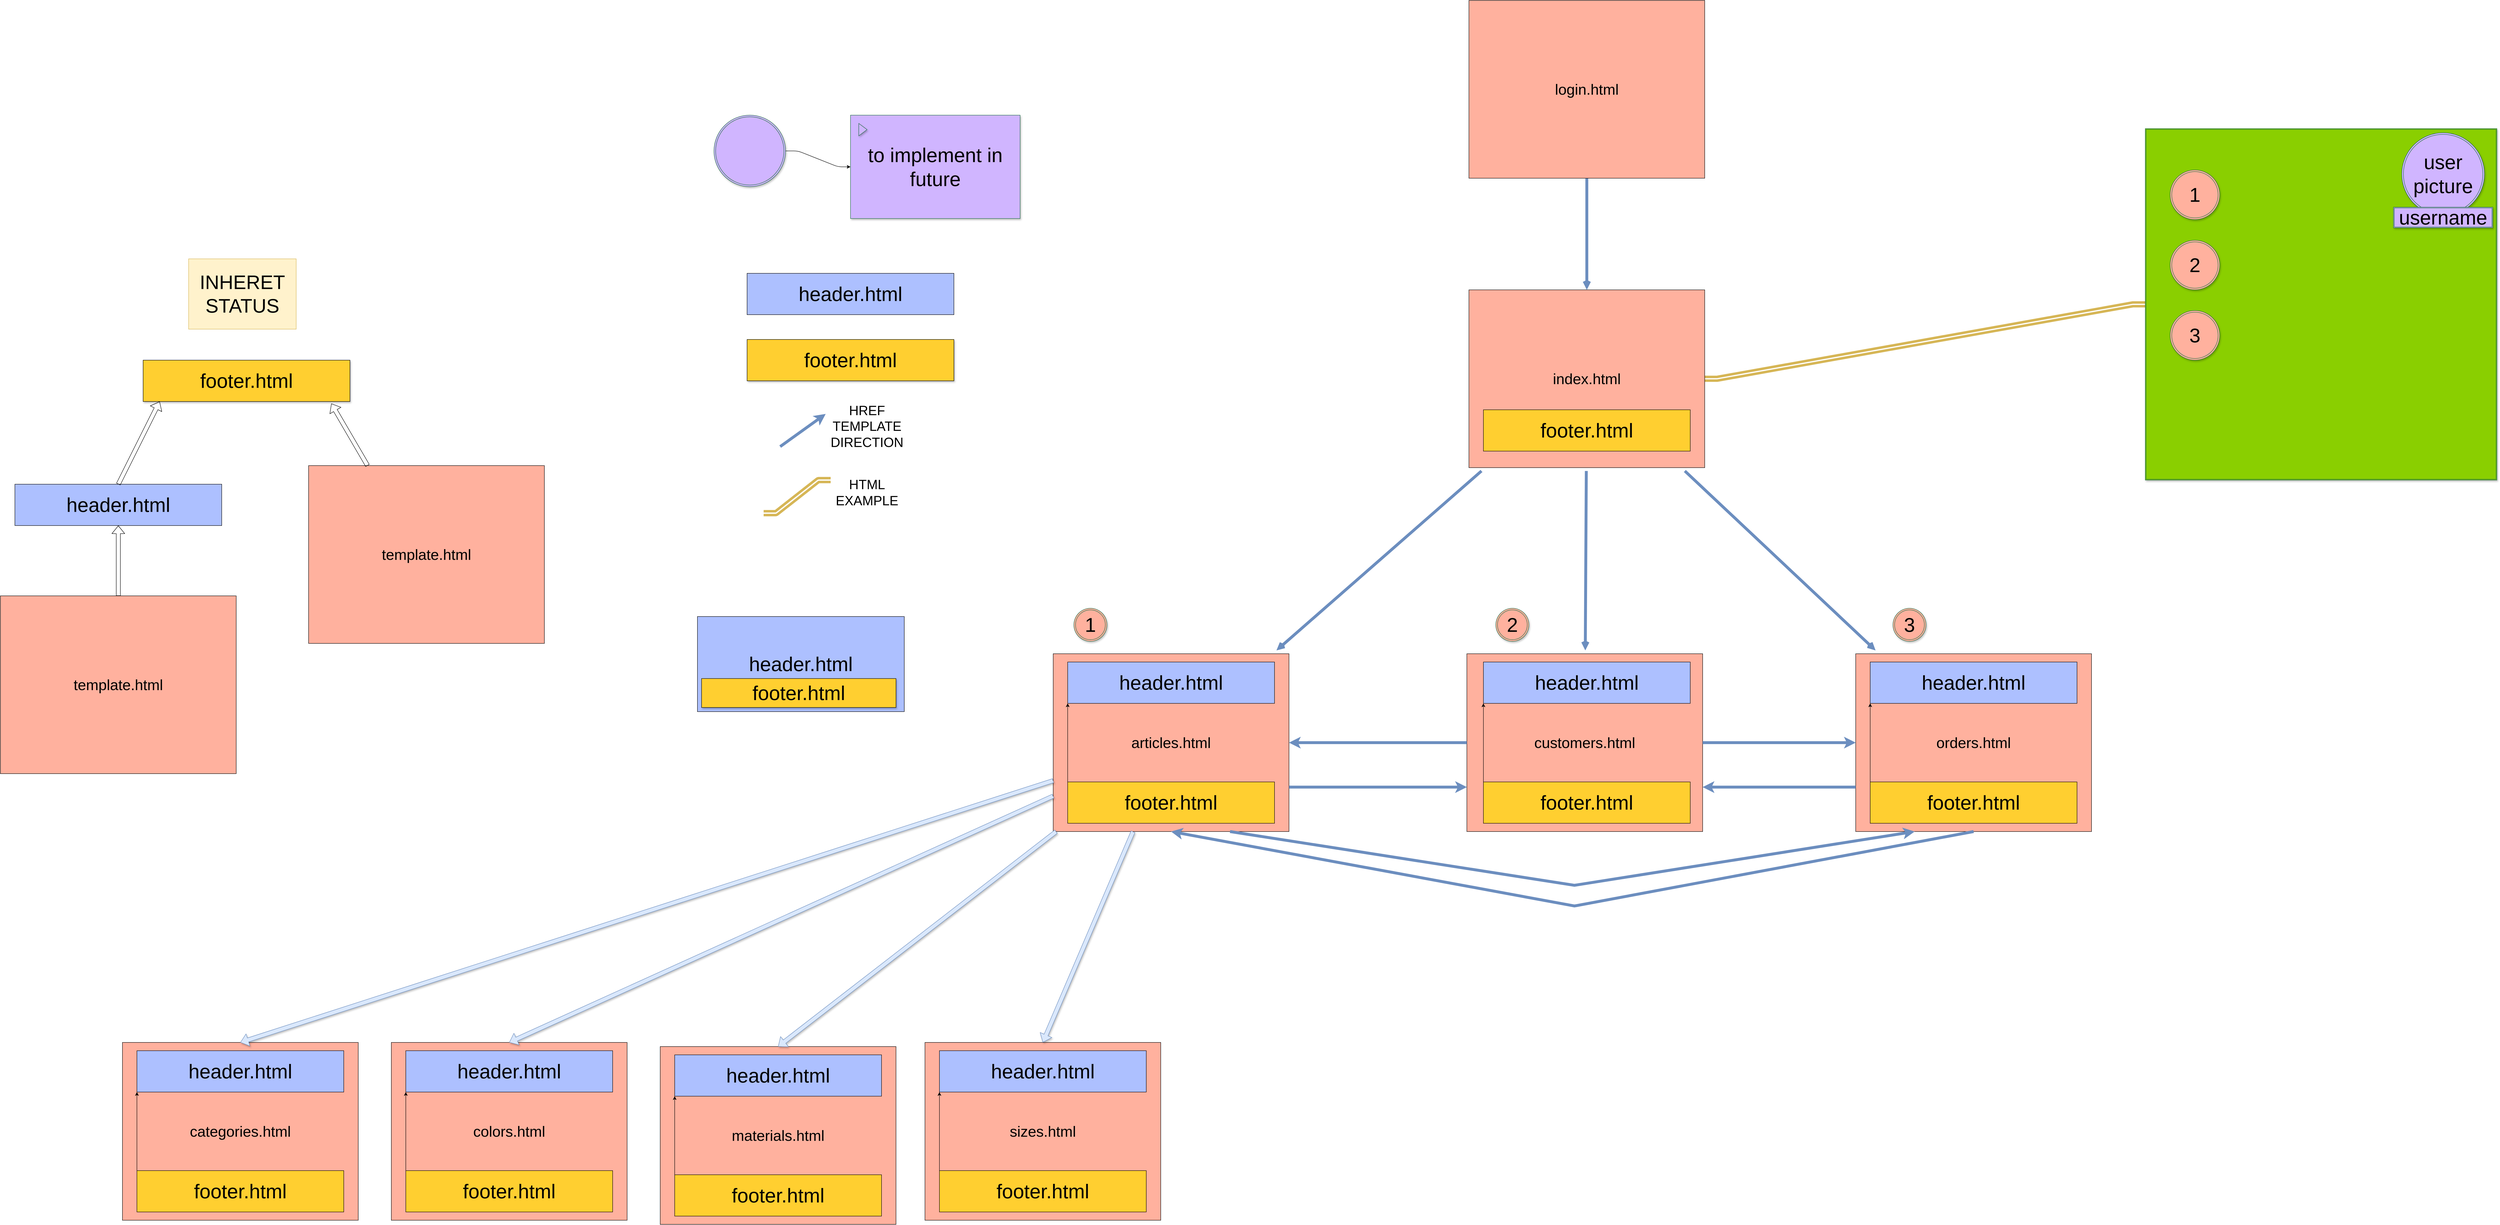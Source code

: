 <mxfile pages="1">
    <diagram id="yOtjCvt9NFVpBaILGM7R" name="Página-1">
        <mxGraphModel dx="7858" dy="2573" grid="1" gridSize="10" guides="1" tooltips="1" connect="1" arrows="1" fold="1" page="0" pageScale="1" pageWidth="827" pageHeight="1169" math="0" shadow="0">
            <root>
                <mxCell id="0"/>
                <mxCell id="1" parent="0"/>
                <mxCell id="221" style="rounded=0;orthogonalLoop=1;jettySize=auto;html=1;exitX=0.5;exitY=1;exitDx=0;exitDy=0;entryX=0.5;entryY=0;entryDx=0;entryDy=0;fontSize=36;endArrow=open;sourcePerimeterSpacing=8;targetPerimeterSpacing=8;fillColor=#dae8fc;strokeColor=#6c8ebf;strokeWidth=7;" parent="1" source="210" target="211" edge="1">
                    <mxGeometry relative="1" as="geometry"/>
                </mxCell>
                <mxCell id="210" value="&lt;font style=&quot;font-size: 36px;&quot;&gt;login.html&lt;/font&gt;" style="rounded=0;whiteSpace=wrap;html=1;fillColor=#FFB19E;" parent="1" vertex="1">
                    <mxGeometry x="-105" y="-1140" width="570" height="430" as="geometry"/>
                </mxCell>
                <mxCell id="213" style="rounded=0;orthogonalLoop=1;jettySize=auto;html=1;fontSize=36;endArrow=open;sourcePerimeterSpacing=8;targetPerimeterSpacing=8;fillColor=#dae8fc;strokeColor=#6c8ebf;strokeWidth=7;" parent="1" source="211" target="212" edge="1">
                    <mxGeometry relative="1" as="geometry"/>
                </mxCell>
                <mxCell id="217" style="rounded=0;orthogonalLoop=1;jettySize=auto;html=1;fontSize=36;endArrow=open;sourcePerimeterSpacing=8;targetPerimeterSpacing=8;fillColor=#dae8fc;strokeColor=#6c8ebf;strokeWidth=7;" parent="1" source="211" target="216" edge="1">
                    <mxGeometry relative="1" as="geometry"/>
                </mxCell>
                <mxCell id="220" style="rounded=0;orthogonalLoop=1;jettySize=auto;html=1;fontSize=36;endArrow=open;sourcePerimeterSpacing=8;targetPerimeterSpacing=8;fillColor=#dae8fc;strokeColor=#6c8ebf;strokeWidth=7;" parent="1" source="211" target="219" edge="1">
                    <mxGeometry relative="1" as="geometry"/>
                </mxCell>
                <mxCell id="234" style="edgeStyle=entityRelationEdgeStyle;html=1;exitX=1;exitY=0.5;exitDx=0;exitDy=0;entryX=0;entryY=0.5;entryDx=0;entryDy=0;fontSize=48;elbow=vertical;strokeColor=#d6b656;fillColor=#fff2cc;strokeWidth=6;endArrow=oval;endFill=1;startArrow=diamondThin;startFill=1;shape=link;" parent="1" source="211" target="231" edge="1">
                    <mxGeometry relative="1" as="geometry"/>
                </mxCell>
                <mxCell id="222" value="&lt;font style=&quot;font-size: 48px;&quot;&gt;header.html&lt;/font&gt;" style="rounded=0;whiteSpace=wrap;html=1;fillColor=#ADC0FF;" parent="1" vertex="1">
                    <mxGeometry x="-1850" y="-480" width="500" height="100" as="geometry"/>
                </mxCell>
                <mxCell id="226" value="&lt;font style=&quot;font-size: 48px;&quot;&gt;footer.html&lt;/font&gt;" style="rounded=0;whiteSpace=wrap;html=1;shadow=1;fillColor=#FFCF30;" parent="1" vertex="1">
                    <mxGeometry x="-1850" y="-320" width="500" height="100" as="geometry"/>
                </mxCell>
                <mxCell id="231" value="" style="shape=ext;double=1;whiteSpace=wrap;html=1;aspect=fixed;shadow=1;strokeColor=#206E47;fontSize=48;fillColor=#8ACF00;" parent="1" vertex="1">
                    <mxGeometry x="1530" y="-830" width="850" height="850" as="geometry"/>
                </mxCell>
                <mxCell id="235" value="" style="group" parent="1" vertex="1" connectable="0">
                    <mxGeometry x="-105" y="-440" width="570" height="430" as="geometry"/>
                </mxCell>
                <mxCell id="211" value="&lt;font style=&quot;font-size: 36px;&quot;&gt;index.html&lt;/font&gt;" style="rounded=0;whiteSpace=wrap;html=1;fillColor=#FFB19E;" parent="235" vertex="1">
                    <mxGeometry width="570" height="430" as="geometry"/>
                </mxCell>
                <mxCell id="230" value="&lt;font style=&quot;font-size: 48px;&quot;&gt;footer.html&lt;/font&gt;" style="rounded=0;whiteSpace=wrap;html=1;fillColor=#FFCF30;" parent="235" vertex="1">
                    <mxGeometry x="35" y="290" width="500" height="100" as="geometry"/>
                </mxCell>
                <mxCell id="236" value="" style="group" parent="1" vertex="1" connectable="0">
                    <mxGeometry x="830" y="440" width="570" height="430" as="geometry"/>
                </mxCell>
                <mxCell id="219" value="&lt;font style=&quot;font-size: 36px;&quot;&gt;orders.html&lt;br&gt;&lt;/font&gt;" style="rounded=0;whiteSpace=wrap;html=1;fontSize=36;fillColor=#FFB19E;" parent="236" vertex="1">
                    <mxGeometry width="570" height="430" as="geometry"/>
                </mxCell>
                <mxCell id="225" value="&lt;font style=&quot;font-size: 48px;&quot;&gt;header.html&lt;/font&gt;" style="rounded=0;whiteSpace=wrap;html=1;fillColor=#ADC0FF;" parent="236" vertex="1">
                    <mxGeometry x="35" y="20" width="500" height="100" as="geometry"/>
                </mxCell>
                <mxCell id="282" style="edgeStyle=none;html=1;exitX=0;exitY=0;exitDx=0;exitDy=0;entryX=0;entryY=1;entryDx=0;entryDy=0;" parent="236" source="229" target="225" edge="1">
                    <mxGeometry relative="1" as="geometry"/>
                </mxCell>
                <mxCell id="229" value="&lt;font style=&quot;font-size: 48px;&quot;&gt;footer.html&lt;/font&gt;" style="rounded=0;whiteSpace=wrap;html=1;fillColor=#FFCF30;" parent="236" vertex="1">
                    <mxGeometry x="35" y="310" width="500" height="100" as="geometry"/>
                </mxCell>
                <mxCell id="237" value="" style="group" parent="1" vertex="1" connectable="0">
                    <mxGeometry x="-110" y="440" width="570" height="430" as="geometry"/>
                </mxCell>
                <mxCell id="216" value="customers.html" style="rounded=0;whiteSpace=wrap;html=1;fontSize=36;fillColor=#FFB19E;" parent="237" vertex="1">
                    <mxGeometry width="570" height="430" as="geometry"/>
                </mxCell>
                <mxCell id="224" value="&lt;font style=&quot;font-size: 48px;&quot;&gt;header.html&lt;/font&gt;" style="rounded=0;whiteSpace=wrap;html=1;fillColor=#ADC0FF;" parent="237" vertex="1">
                    <mxGeometry x="40" y="20" width="500" height="100" as="geometry"/>
                </mxCell>
                <mxCell id="281" style="edgeStyle=none;html=1;exitX=0;exitY=0;exitDx=0;exitDy=0;entryX=0;entryY=1;entryDx=0;entryDy=0;" parent="237" source="228" target="224" edge="1">
                    <mxGeometry relative="1" as="geometry"/>
                </mxCell>
                <mxCell id="228" value="&lt;font style=&quot;font-size: 48px;&quot;&gt;footer.html&lt;/font&gt;" style="rounded=0;whiteSpace=wrap;html=1;fillColor=#FFCF30;" parent="237" vertex="1">
                    <mxGeometry x="40" y="310" width="500" height="100" as="geometry"/>
                </mxCell>
                <mxCell id="238" value="" style="group" parent="1" vertex="1" connectable="0">
                    <mxGeometry x="-1110" y="440" width="570" height="430" as="geometry"/>
                </mxCell>
                <mxCell id="212" value="articles.html" style="rounded=0;whiteSpace=wrap;html=1;fontSize=36;fillColor=#FFB19E;" parent="238" vertex="1">
                    <mxGeometry width="570" height="430" as="geometry"/>
                </mxCell>
                <mxCell id="223" value="&lt;font style=&quot;font-size: 48px;&quot;&gt;header.html&lt;/font&gt;" style="rounded=0;whiteSpace=wrap;html=1;fillColor=#ADC0FF;" parent="238" vertex="1">
                    <mxGeometry x="35" y="20" width="500" height="100" as="geometry"/>
                </mxCell>
                <mxCell id="280" style="edgeStyle=none;html=1;exitX=0;exitY=0;exitDx=0;exitDy=0;entryX=0;entryY=1;entryDx=0;entryDy=0;" parent="238" source="227" target="223" edge="1">
                    <mxGeometry relative="1" as="geometry"/>
                </mxCell>
                <mxCell id="227" value="&lt;font style=&quot;font-size: 48px;&quot;&gt;footer.html&lt;/font&gt;" style="rounded=0;whiteSpace=wrap;html=1;fillColor=#FFCF30;" parent="238" vertex="1">
                    <mxGeometry x="35" y="310" width="500" height="100" as="geometry"/>
                </mxCell>
                <mxCell id="240" value="1" style="ellipse;shape=doubleEllipse;whiteSpace=wrap;html=1;aspect=fixed;shadow=1;strokeColor=#206E47;fontSize=48;fillColor=#FFB19E;" parent="1" vertex="1">
                    <mxGeometry x="1590" y="-730" width="120" height="120" as="geometry"/>
                </mxCell>
                <mxCell id="242" value="2" style="ellipse;shape=doubleEllipse;whiteSpace=wrap;html=1;aspect=fixed;shadow=1;strokeColor=#206E47;fontSize=48;fillColor=#FFB19E;" parent="1" vertex="1">
                    <mxGeometry x="1590" y="-560" width="120" height="120" as="geometry"/>
                </mxCell>
                <mxCell id="243" value="3" style="ellipse;shape=doubleEllipse;whiteSpace=wrap;html=1;aspect=fixed;shadow=1;strokeColor=#206E47;fontSize=48;fillColor=#FFB19E;" parent="1" vertex="1">
                    <mxGeometry x="1590" y="-390" width="120" height="120" as="geometry"/>
                </mxCell>
                <mxCell id="244" value="1" style="ellipse;shape=doubleEllipse;whiteSpace=wrap;html=1;aspect=fixed;shadow=1;strokeColor=#206E47;fontSize=48;fillColor=#FFB19E;" parent="1" vertex="1">
                    <mxGeometry x="-1060" y="330" width="80" height="80" as="geometry"/>
                </mxCell>
                <mxCell id="245" value="2" style="ellipse;shape=doubleEllipse;whiteSpace=wrap;html=1;aspect=fixed;shadow=1;strokeColor=#206E47;fontSize=48;fillColor=#FFB19E;" parent="1" vertex="1">
                    <mxGeometry x="-40" y="330" width="80" height="80" as="geometry"/>
                </mxCell>
                <mxCell id="246" value="3" style="ellipse;shape=doubleEllipse;whiteSpace=wrap;html=1;aspect=fixed;shadow=1;strokeColor=#206E47;fontSize=48;fillColor=#FFB19E;" parent="1" vertex="1">
                    <mxGeometry x="920" y="330" width="80" height="80" as="geometry"/>
                </mxCell>
                <mxCell id="254" value="user picture" style="ellipse;shape=doubleEllipse;whiteSpace=wrap;html=1;aspect=fixed;shadow=1;strokeColor=#206E47;fontSize=48;fillColor=#D0B5FF;" parent="1" vertex="1">
                    <mxGeometry x="2150" y="-820" width="200" height="200" as="geometry"/>
                </mxCell>
                <mxCell id="258" value="username" style="shape=ext;double=1;rounded=0;whiteSpace=wrap;html=1;shadow=1;strokeColor=#206E47;fontSize=48;fillColor=#D0B5FF;" parent="1" vertex="1">
                    <mxGeometry x="2130" y="-640" width="240" height="50" as="geometry"/>
                </mxCell>
                <mxCell id="260" style="edgeStyle=entityRelationEdgeStyle;html=1;exitX=1;exitY=0.5;exitDx=0;exitDy=0;strokeColor=#000000;fontSize=48;elbow=vertical;" parent="1" source="259" target="261" edge="1">
                    <mxGeometry relative="1" as="geometry">
                        <mxPoint x="1940" y="-1164" as="targetPoint"/>
                    </mxGeometry>
                </mxCell>
                <mxCell id="259" value="" style="ellipse;shape=doubleEllipse;whiteSpace=wrap;html=1;aspect=fixed;shadow=1;strokeColor=#206E47;fontSize=48;fillColor=#D0B5FF;" parent="1" vertex="1">
                    <mxGeometry x="-1930" y="-862.5" width="173" height="173" as="geometry"/>
                </mxCell>
                <mxCell id="261" value="to implement in future" style="html=1;whiteSpace=wrap;container=1;recursiveResize=0;collapsible=0;shadow=1;strokeColor=#206E47;fontSize=48;fillColor=#D0B5FF;" parent="1" vertex="1">
                    <mxGeometry x="-1600" y="-862.5" width="410" height="250" as="geometry"/>
                </mxCell>
                <mxCell id="262" value="" style="triangle;html=1;whiteSpace=wrap;shadow=1;strokeColor=#206E47;fontSize=48;fillColor=#D0B5FF;" parent="261" vertex="1">
                    <mxGeometry x="20" y="20" width="20" height="30" as="geometry"/>
                </mxCell>
                <mxCell id="266" style="rounded=0;orthogonalLoop=1;jettySize=auto;html=1;exitX=1;exitY=0.75;exitDx=0;exitDy=0;entryX=0;entryY=0.75;entryDx=0;entryDy=0;endArrow=classic;endFill=0;strokeWidth=7;fillColor=#dae8fc;strokeColor=#6c8ebf;" parent="1" source="212" target="216" edge="1">
                    <mxGeometry relative="1" as="geometry"/>
                </mxCell>
                <mxCell id="267" style="rounded=0;orthogonalLoop=1;jettySize=auto;html=1;exitX=0;exitY=0.5;exitDx=0;exitDy=0;entryX=1;entryY=0.5;entryDx=0;entryDy=0;endArrow=classic;endFill=0;strokeWidth=7;fillColor=#dae8fc;strokeColor=#6c8ebf;" parent="1" source="216" target="212" edge="1">
                    <mxGeometry relative="1" as="geometry">
                        <mxPoint x="-110" y="800" as="sourcePoint"/>
                        <mxPoint x="-540" y="800" as="targetPoint"/>
                    </mxGeometry>
                </mxCell>
                <mxCell id="268" style="rounded=0;orthogonalLoop=1;jettySize=auto;html=1;exitX=0;exitY=0.75;exitDx=0;exitDy=0;endArrow=classic;endFill=0;strokeWidth=7;entryX=1;entryY=0.75;entryDx=0;entryDy=0;fillColor=#dae8fc;strokeColor=#6c8ebf;" parent="1" source="219" target="216" edge="1">
                    <mxGeometry relative="1" as="geometry">
                        <mxPoint x="840" y="730" as="sourcePoint"/>
                        <mxPoint x="460" y="730" as="targetPoint"/>
                    </mxGeometry>
                </mxCell>
                <mxCell id="269" style="rounded=0;orthogonalLoop=1;jettySize=auto;html=1;exitX=1;exitY=0.5;exitDx=0;exitDy=0;endArrow=classic;endFill=0;strokeWidth=7;entryX=0;entryY=0.5;entryDx=0;entryDy=0;fillColor=#dae8fc;strokeColor=#6c8ebf;" parent="1" source="216" target="219" edge="1">
                    <mxGeometry relative="1" as="geometry">
                        <mxPoint x="465" y="710" as="sourcePoint"/>
                        <mxPoint x="835" y="710" as="targetPoint"/>
                    </mxGeometry>
                </mxCell>
                <mxCell id="270" style="rounded=0;orthogonalLoop=1;jettySize=auto;html=1;exitX=0.75;exitY=1;exitDx=0;exitDy=0;endArrow=classic;endFill=0;strokeWidth=7;entryX=0.25;entryY=1;entryDx=0;entryDy=0;fillColor=#dae8fc;strokeColor=#6c8ebf;" parent="1" source="212" target="219" edge="1">
                    <mxGeometry relative="1" as="geometry">
                        <mxPoint x="-40" y="1230" as="sourcePoint"/>
                        <mxPoint x="330" y="1230" as="targetPoint"/>
                        <Array as="points">
                            <mxPoint x="150" y="1000"/>
                        </Array>
                    </mxGeometry>
                </mxCell>
                <mxCell id="271" style="rounded=0;orthogonalLoop=1;jettySize=auto;html=1;exitX=0.5;exitY=1;exitDx=0;exitDy=0;endArrow=classic;endFill=0;strokeWidth=7;entryX=0.5;entryY=1;entryDx=0;entryDy=0;fillColor=#DAE8FC;strokeColor=#6c8ebf;" parent="1" source="219" target="212" edge="1">
                    <mxGeometry relative="1" as="geometry">
                        <mxPoint x="960" y="930.0" as="sourcePoint"/>
                        <mxPoint x="-695" y="930.0" as="targetPoint"/>
                        <Array as="points">
                            <mxPoint x="150" y="1050"/>
                        </Array>
                    </mxGeometry>
                </mxCell>
                <mxCell id="272" style="rounded=0;orthogonalLoop=1;jettySize=auto;html=1;exitX=1;exitY=0.75;exitDx=0;exitDy=0;endArrow=classic;endFill=0;strokeWidth=7;fillColor=#dae8fc;strokeColor=#6c8ebf;" parent="1" edge="1">
                    <mxGeometry relative="1" as="geometry">
                        <mxPoint x="-1770" y="-61.0" as="sourcePoint"/>
                        <mxPoint x="-1660" y="-140" as="targetPoint"/>
                    </mxGeometry>
                </mxCell>
                <mxCell id="273" value="&lt;span style=&quot;font-size: 32px&quot;&gt;HREF TEMPLATE DIRECTION&lt;/span&gt;" style="text;html=1;strokeColor=none;fillColor=none;align=center;verticalAlign=middle;whiteSpace=wrap;rounded=0;" parent="1" vertex="1">
                    <mxGeometry x="-1635" y="-160" width="150" height="100" as="geometry"/>
                </mxCell>
                <mxCell id="274" style="edgeStyle=entityRelationEdgeStyle;html=1;exitX=1;exitY=0.5;exitDx=0;exitDy=0;fontSize=48;elbow=vertical;strokeColor=#d6b656;fillColor=#fff2cc;strokeWidth=6;endArrow=oval;endFill=1;startArrow=diamondThin;startFill=1;shape=link;width=4.286;" parent="1" edge="1">
                    <mxGeometry relative="1" as="geometry">
                        <mxPoint x="-1810" y="100" as="sourcePoint"/>
                        <mxPoint x="-1648" y="20" as="targetPoint"/>
                    </mxGeometry>
                </mxCell>
                <mxCell id="276" value="&lt;span style=&quot;font-size: 32px&quot;&gt;HTML EXAMPLE&lt;/span&gt;" style="text;html=1;strokeColor=none;fillColor=none;align=center;verticalAlign=middle;whiteSpace=wrap;rounded=0;" parent="1" vertex="1">
                    <mxGeometry x="-1635" width="150" height="100" as="geometry"/>
                </mxCell>
                <mxCell id="279" value="" style="group" parent="1" vertex="1" connectable="0">
                    <mxGeometry x="-1970" y="350" width="500" height="230" as="geometry"/>
                </mxCell>
                <mxCell id="277" value="&lt;font style=&quot;font-size: 48px;&quot;&gt;header.html&lt;/font&gt;" style="rounded=0;whiteSpace=wrap;html=1;fillColor=#ADC0FF;" parent="279" vertex="1">
                    <mxGeometry width="500" height="230" as="geometry"/>
                </mxCell>
                <mxCell id="278" value="&lt;font style=&quot;font-size: 48px;&quot;&gt;footer.html&lt;/font&gt;" style="rounded=0;whiteSpace=wrap;html=1;shadow=1;fillColor=#FFCF30;" parent="279" vertex="1">
                    <mxGeometry x="10" y="150" width="470" height="70" as="geometry"/>
                </mxCell>
                <mxCell id="283" value="&lt;font style=&quot;font-size: 48px;&quot;&gt;footer.html&lt;/font&gt;" style="rounded=0;whiteSpace=wrap;html=1;shadow=1;fillColor=#FFCF30;" parent="1" vertex="1">
                    <mxGeometry x="-3310" y="-270" width="500" height="100" as="geometry"/>
                </mxCell>
                <mxCell id="284" value="&lt;font style=&quot;font-size: 48px;&quot;&gt;header.html&lt;/font&gt;" style="rounded=0;whiteSpace=wrap;html=1;fillColor=#ADC0FF;" parent="1" vertex="1">
                    <mxGeometry x="-3620" y="30" width="500" height="100" as="geometry"/>
                </mxCell>
                <mxCell id="285" value="" style="shape=flexArrow;endArrow=classic;html=1;exitX=0.5;exitY=0;exitDx=0;exitDy=0;" parent="1" source="284" edge="1">
                    <mxGeometry width="50" height="50" relative="1" as="geometry">
                        <mxPoint x="-3360" y="10" as="sourcePoint"/>
                        <mxPoint x="-3270" y="-170" as="targetPoint"/>
                    </mxGeometry>
                </mxCell>
                <mxCell id="286" value="" style="group" parent="1" vertex="1" connectable="0">
                    <mxGeometry x="-3655" y="300" width="570" height="430" as="geometry"/>
                </mxCell>
                <mxCell id="287" value="template.html" style="rounded=0;whiteSpace=wrap;html=1;fontSize=36;fillColor=#FFB19E;" parent="286" vertex="1">
                    <mxGeometry width="570" height="430" as="geometry"/>
                </mxCell>
                <mxCell id="291" value="" style="group" parent="1" vertex="1" connectable="0">
                    <mxGeometry x="-2870" y="-85" width="570" height="430" as="geometry"/>
                </mxCell>
                <mxCell id="292" value="template.html" style="rounded=0;whiteSpace=wrap;html=1;fontSize=36;fillColor=#FFB19E;" parent="291" vertex="1">
                    <mxGeometry x="-40" y="70" width="570" height="430" as="geometry"/>
                </mxCell>
                <mxCell id="294" value="" style="shape=flexArrow;endArrow=classic;html=1;exitX=0.5;exitY=0;exitDx=0;exitDy=0;exitPerimeter=0;" parent="1" source="287" edge="1">
                    <mxGeometry width="50" height="50" relative="1" as="geometry">
                        <mxPoint x="-3370" y="280" as="sourcePoint"/>
                        <mxPoint x="-3370" y="130" as="targetPoint"/>
                    </mxGeometry>
                </mxCell>
                <mxCell id="293" value="" style="shape=flexArrow;endArrow=classic;html=1;entryX=0.91;entryY=1.05;entryDx=0;entryDy=0;entryPerimeter=0;exitX=0.25;exitY=0;exitDx=0;exitDy=0;" parent="1" source="292" target="283" edge="1">
                    <mxGeometry width="50" height="50" relative="1" as="geometry">
                        <mxPoint x="-2770" as="sourcePoint"/>
                        <mxPoint x="-2930" y="-160" as="targetPoint"/>
                    </mxGeometry>
                </mxCell>
                <mxCell id="295" value="&lt;font style=&quot;font-size: 47px&quot;&gt;INHERET&lt;br&gt;STATUS&lt;br&gt;&lt;/font&gt;" style="text;html=1;strokeColor=#d6b656;fillColor=#fff2cc;align=center;verticalAlign=middle;whiteSpace=wrap;rounded=0;" parent="1" vertex="1">
                    <mxGeometry x="-3200" y="-515" width="260" height="170" as="geometry"/>
                </mxCell>
                <mxCell id="297" value="" style="group" vertex="1" connectable="0" parent="1">
                    <mxGeometry x="-2710" y="1380" width="570" height="430" as="geometry"/>
                </mxCell>
                <mxCell id="298" value="colors.html" style="rounded=0;whiteSpace=wrap;html=1;fontSize=36;fillColor=#FFB19E;" vertex="1" parent="297">
                    <mxGeometry width="570" height="430" as="geometry"/>
                </mxCell>
                <mxCell id="299" value="&lt;font style=&quot;font-size: 48px;&quot;&gt;header.html&lt;/font&gt;" style="rounded=0;whiteSpace=wrap;html=1;fillColor=#ADC0FF;" vertex="1" parent="297">
                    <mxGeometry x="35" y="20" width="500" height="100" as="geometry"/>
                </mxCell>
                <mxCell id="300" style="edgeStyle=none;html=1;exitX=0;exitY=0;exitDx=0;exitDy=0;entryX=0;entryY=1;entryDx=0;entryDy=0;" edge="1" parent="297" source="301" target="299">
                    <mxGeometry relative="1" as="geometry"/>
                </mxCell>
                <mxCell id="301" value="&lt;font style=&quot;font-size: 48px;&quot;&gt;footer.html&lt;/font&gt;" style="rounded=0;whiteSpace=wrap;html=1;fillColor=#FFCF30;" vertex="1" parent="297">
                    <mxGeometry x="35" y="310" width="500" height="100" as="geometry"/>
                </mxCell>
                <mxCell id="303" value="" style="group" vertex="1" connectable="0" parent="1">
                    <mxGeometry x="-2060" y="1390" width="570" height="430" as="geometry"/>
                </mxCell>
                <mxCell id="304" value="materials.html" style="rounded=0;whiteSpace=wrap;html=1;fontSize=36;fillColor=#FFB19E;" vertex="1" parent="303">
                    <mxGeometry width="570" height="430" as="geometry"/>
                </mxCell>
                <mxCell id="305" value="&lt;font style=&quot;font-size: 48px;&quot;&gt;header.html&lt;/font&gt;" style="rounded=0;whiteSpace=wrap;html=1;fillColor=#ADC0FF;" vertex="1" parent="303">
                    <mxGeometry x="35" y="20" width="500" height="100" as="geometry"/>
                </mxCell>
                <mxCell id="306" style="edgeStyle=none;html=1;exitX=0;exitY=0;exitDx=0;exitDy=0;entryX=0;entryY=1;entryDx=0;entryDy=0;" edge="1" parent="303" source="307" target="305">
                    <mxGeometry relative="1" as="geometry"/>
                </mxCell>
                <mxCell id="307" value="&lt;font style=&quot;font-size: 48px;&quot;&gt;footer.html&lt;/font&gt;" style="rounded=0;whiteSpace=wrap;html=1;fillColor=#FFCF30;" vertex="1" parent="303">
                    <mxGeometry x="35" y="310" width="500" height="100" as="geometry"/>
                </mxCell>
                <mxCell id="308" value="" style="group" vertex="1" connectable="0" parent="1">
                    <mxGeometry x="-1420" y="1380" width="570" height="430" as="geometry"/>
                </mxCell>
                <mxCell id="309" value="sizes.html" style="rounded=0;whiteSpace=wrap;html=1;fontSize=36;fillColor=#FFB19E;" vertex="1" parent="308">
                    <mxGeometry width="570" height="430" as="geometry"/>
                </mxCell>
                <mxCell id="310" value="&lt;font style=&quot;font-size: 48px;&quot;&gt;header.html&lt;/font&gt;" style="rounded=0;whiteSpace=wrap;html=1;fillColor=#ADC0FF;" vertex="1" parent="308">
                    <mxGeometry x="35" y="20" width="500" height="100" as="geometry"/>
                </mxCell>
                <mxCell id="311" style="edgeStyle=none;html=1;exitX=0;exitY=0;exitDx=0;exitDy=0;entryX=0;entryY=1;entryDx=0;entryDy=0;" edge="1" parent="308" source="312" target="310">
                    <mxGeometry relative="1" as="geometry"/>
                </mxCell>
                <mxCell id="312" value="&lt;font style=&quot;font-size: 48px;&quot;&gt;footer.html&lt;/font&gt;" style="rounded=0;whiteSpace=wrap;html=1;fillColor=#FFCF30;" vertex="1" parent="308">
                    <mxGeometry x="35" y="310" width="500" height="100" as="geometry"/>
                </mxCell>
                <mxCell id="319" value="" style="group" vertex="1" connectable="0" parent="1">
                    <mxGeometry x="-3360" y="1380" width="570" height="430" as="geometry"/>
                </mxCell>
                <mxCell id="320" value="categories.html" style="rounded=0;whiteSpace=wrap;html=1;fontSize=36;fillColor=#FFB19E;" vertex="1" parent="319">
                    <mxGeometry width="570" height="430" as="geometry"/>
                </mxCell>
                <mxCell id="321" value="&lt;font style=&quot;font-size: 48px;&quot;&gt;header.html&lt;/font&gt;" style="rounded=0;whiteSpace=wrap;html=1;fillColor=#ADC0FF;" vertex="1" parent="319">
                    <mxGeometry x="35" y="20" width="500" height="100" as="geometry"/>
                </mxCell>
                <mxCell id="322" style="edgeStyle=none;html=1;exitX=0;exitY=0;exitDx=0;exitDy=0;entryX=0;entryY=1;entryDx=0;entryDy=0;" edge="1" parent="319" source="323" target="321">
                    <mxGeometry relative="1" as="geometry"/>
                </mxCell>
                <mxCell id="323" value="&lt;font style=&quot;font-size: 48px;&quot;&gt;footer.html&lt;/font&gt;" style="rounded=0;whiteSpace=wrap;html=1;fillColor=#FFCF30;" vertex="1" parent="319">
                    <mxGeometry x="35" y="310" width="500" height="100" as="geometry"/>
                </mxCell>
                <mxCell id="327" style="edgeStyle=none;shape=flexArrow;html=1;entryX=0.5;entryY=0;entryDx=0;entryDy=0;shadow=1;strokeColor=#6C8EBF;fillColor=#DAE8FC;" edge="1" parent="1" source="212" target="320">
                    <mxGeometry relative="1" as="geometry"/>
                </mxCell>
                <mxCell id="328" style="edgeStyle=none;shape=flexArrow;html=1;entryX=0.5;entryY=0;entryDx=0;entryDy=0;shadow=1;strokeColor=#6C8EBF;fillColor=#DAE8FC;" edge="1" parent="1" source="212" target="298">
                    <mxGeometry relative="1" as="geometry"/>
                </mxCell>
                <mxCell id="329" style="edgeStyle=none;shape=flexArrow;html=1;entryX=0.5;entryY=0;entryDx=0;entryDy=0;shadow=1;strokeColor=#6C8EBF;fillColor=#DAE8FC;" edge="1" parent="1" source="212" target="304">
                    <mxGeometry relative="1" as="geometry"/>
                </mxCell>
                <mxCell id="330" style="edgeStyle=none;shape=flexArrow;html=1;entryX=0.5;entryY=0;entryDx=0;entryDy=0;shadow=1;strokeColor=#6C8EBF;fillColor=#DAE8FC;" edge="1" parent="1" source="212" target="309">
                    <mxGeometry relative="1" as="geometry"/>
                </mxCell>
            </root>
        </mxGraphModel>
    </diagram>
</mxfile>